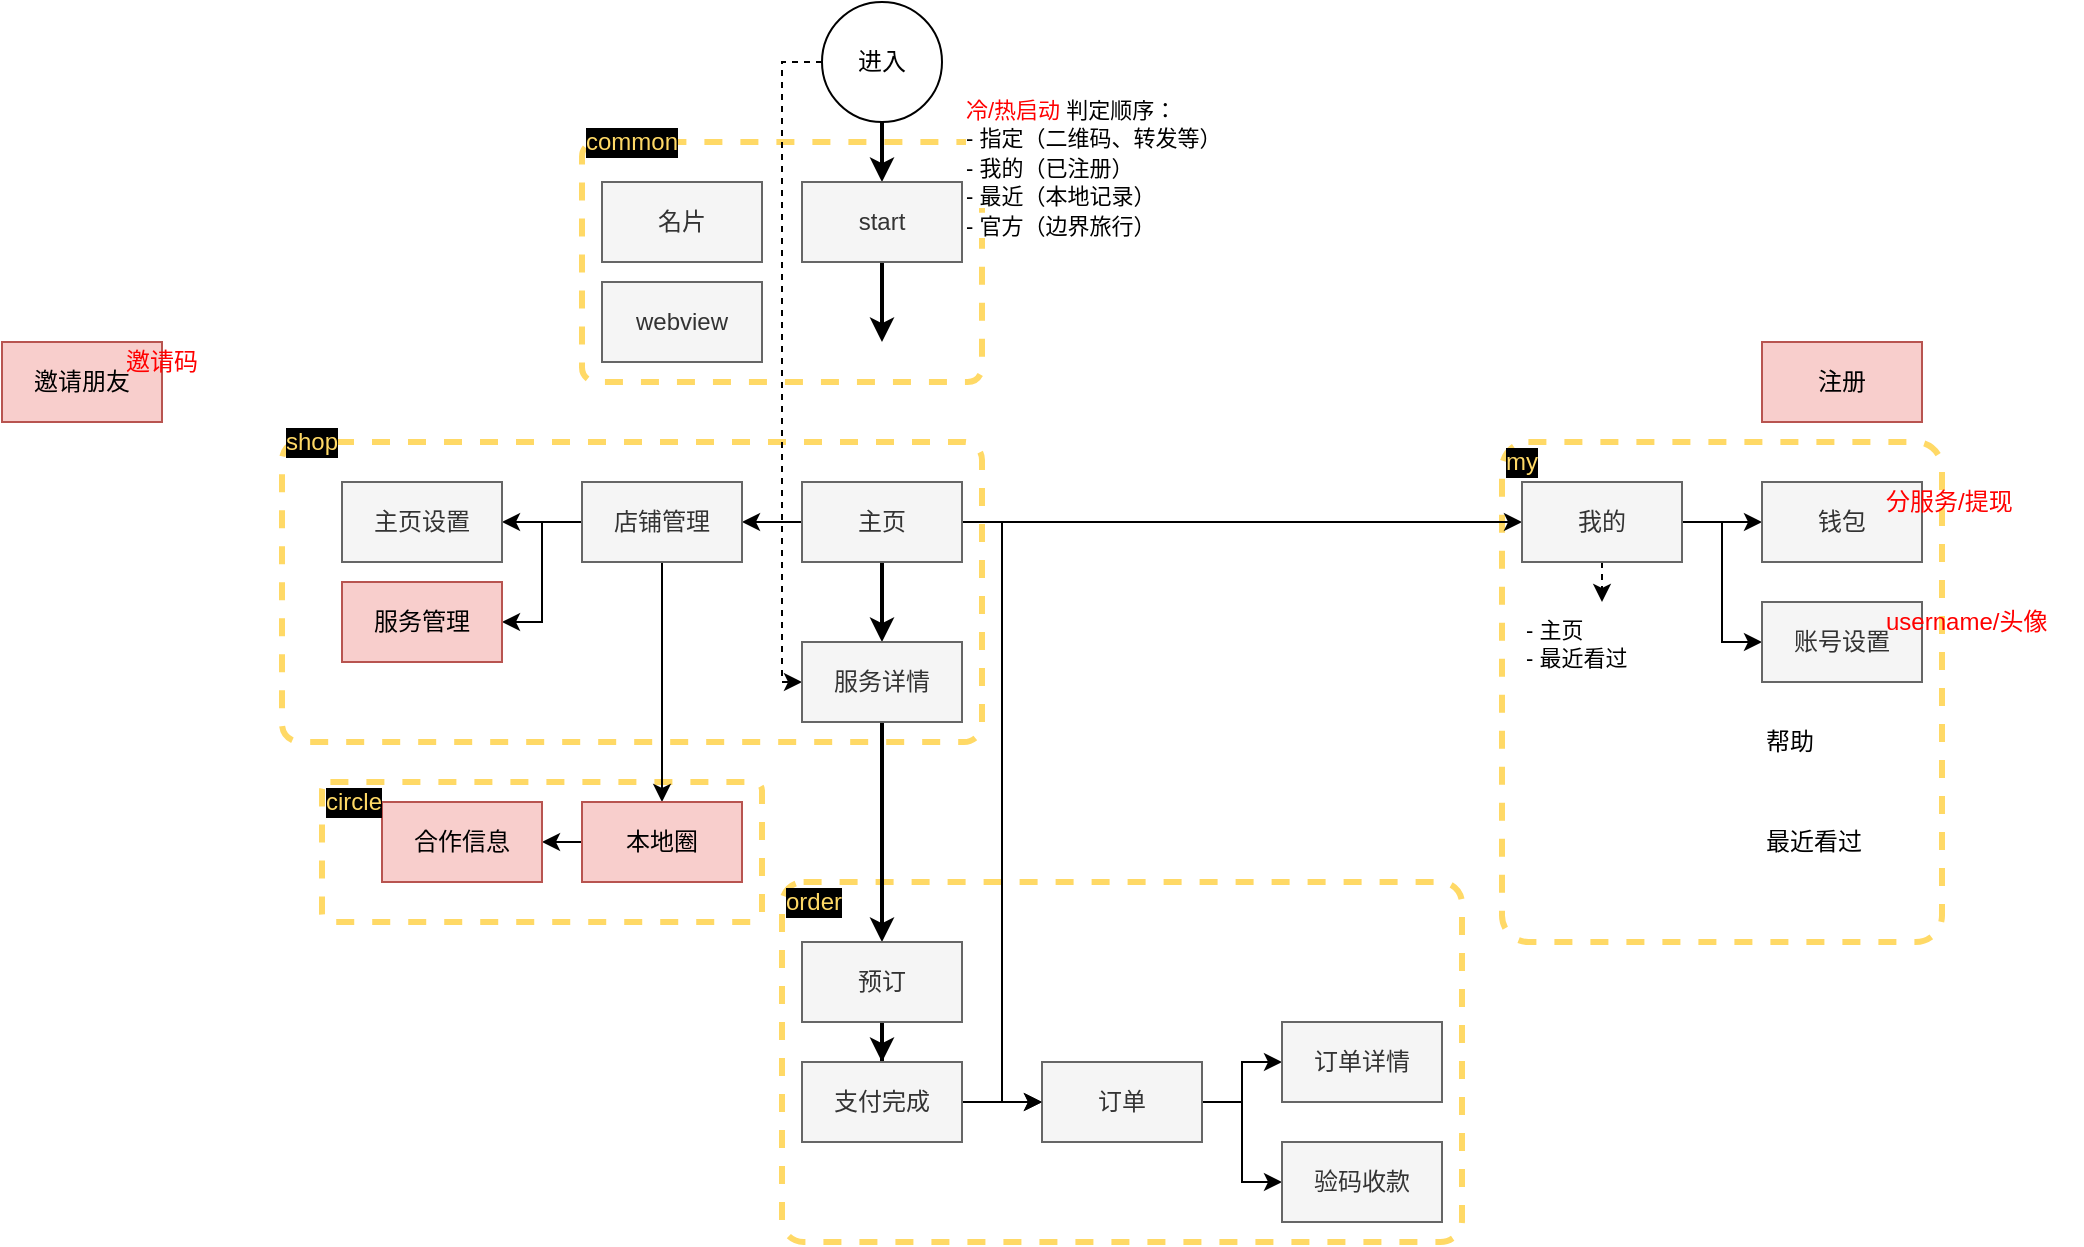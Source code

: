 <mxfile version="14.4.2" type="github">
  <diagram id="uaJOWpeh-Cgn03qF8BdY" name="Page-1">
    <mxGraphModel dx="946" dy="991" grid="1" gridSize="10" guides="1" tooltips="1" connect="1" arrows="1" fold="1" page="0" pageScale="1" pageWidth="827" pageHeight="1169" background="none" math="0" shadow="0">
      <root>
        <mxCell id="0" />
        <mxCell id="1" parent="0" />
        <mxCell id="wzKUWsmBttnWFlD8ngQO-3" value="" style="rounded=1;whiteSpace=wrap;html=1;fillColor=none;dashed=1;sketch=0;arcSize=6;strokeColor=#FFD966;strokeWidth=3;" vertex="1" parent="1">
          <mxGeometry x="140" y="180" width="350" height="150" as="geometry" />
        </mxCell>
        <mxCell id="ifAqm_TVmSoJR8_c_eYD-7" value="" style="rounded=1;whiteSpace=wrap;html=1;fillColor=none;dashed=1;sketch=0;arcSize=6;strokeColor=#FFD966;strokeWidth=3;" parent="1" vertex="1">
          <mxGeometry x="160" y="350" width="220" height="70" as="geometry" />
        </mxCell>
        <mxCell id="6PhgYJ-1GN8SUMeGV9yt-6" value="" style="rounded=1;whiteSpace=wrap;html=1;fillColor=none;dashed=1;sketch=0;arcSize=6;strokeColor=#FFD966;strokeWidth=3;" parent="1" vertex="1">
          <mxGeometry x="750" y="180" width="220" height="250" as="geometry" />
        </mxCell>
        <mxCell id="6PhgYJ-1GN8SUMeGV9yt-3" value="" style="rounded=1;whiteSpace=wrap;html=1;fillColor=none;dashed=1;sketch=0;arcSize=6;strokeColor=#FFD966;strokeWidth=3;" parent="1" vertex="1">
          <mxGeometry x="290" y="30" width="200" height="120" as="geometry" />
        </mxCell>
        <mxCell id="6PhgYJ-1GN8SUMeGV9yt-5" value="" style="rounded=1;whiteSpace=wrap;html=1;fillColor=none;dashed=1;sketch=0;arcSize=6;strokeColor=#FFD966;strokeWidth=3;" parent="1" vertex="1">
          <mxGeometry x="390" y="400" width="340" height="180" as="geometry" />
        </mxCell>
        <mxCell id="1kkJQfJtM5-QZLH32b5V-26" style="edgeStyle=orthogonalEdgeStyle;rounded=0;orthogonalLoop=1;jettySize=auto;html=1;exitX=0;exitY=0.5;exitDx=0;exitDy=0;entryX=0;entryY=0.5;entryDx=0;entryDy=0;dashed=1;" parent="1" source="1kkJQfJtM5-QZLH32b5V-1" target="1kkJQfJtM5-QZLH32b5V-19" edge="1">
          <mxGeometry relative="1" as="geometry" />
        </mxCell>
        <mxCell id="6PhgYJ-1GN8SUMeGV9yt-14" value="" style="edgeStyle=orthogonalEdgeStyle;rounded=0;orthogonalLoop=1;jettySize=auto;html=1;strokeColor=#000000;strokeWidth=2;fontColor=#FF0000;" parent="1" source="1kkJQfJtM5-QZLH32b5V-1" target="6PhgYJ-1GN8SUMeGV9yt-13" edge="1">
          <mxGeometry relative="1" as="geometry" />
        </mxCell>
        <mxCell id="1kkJQfJtM5-QZLH32b5V-1" value="进入" style="ellipse;whiteSpace=wrap;html=1;aspect=fixed;" parent="1" vertex="1">
          <mxGeometry x="410" y="-40" width="60" height="60" as="geometry" />
        </mxCell>
        <mxCell id="1kkJQfJtM5-QZLH32b5V-21" value="" style="edgeStyle=orthogonalEdgeStyle;rounded=0;orthogonalLoop=1;jettySize=auto;html=1;strokeWidth=2;" parent="1" source="1kkJQfJtM5-QZLH32b5V-5" target="1kkJQfJtM5-QZLH32b5V-19" edge="1">
          <mxGeometry relative="1" as="geometry" />
        </mxCell>
        <mxCell id="1kkJQfJtM5-QZLH32b5V-45" style="edgeStyle=orthogonalEdgeStyle;rounded=0;orthogonalLoop=1;jettySize=auto;html=1;exitX=1;exitY=0.5;exitDx=0;exitDy=0;entryX=0;entryY=0.5;entryDx=0;entryDy=0;startArrow=none;startFill=0;" parent="1" source="1kkJQfJtM5-QZLH32b5V-5" target="1kkJQfJtM5-QZLH32b5V-22" edge="1">
          <mxGeometry relative="1" as="geometry" />
        </mxCell>
        <mxCell id="tsJAiBTJl78jRLFI6lzW-2" style="edgeStyle=orthogonalEdgeStyle;rounded=0;orthogonalLoop=1;jettySize=auto;html=1;exitX=1;exitY=0.5;exitDx=0;exitDy=0;entryX=0;entryY=0.5;entryDx=0;entryDy=0;" parent="1" source="1kkJQfJtM5-QZLH32b5V-5" target="1kkJQfJtM5-QZLH32b5V-23" edge="1">
          <mxGeometry relative="1" as="geometry" />
        </mxCell>
        <mxCell id="ufz8kV2_bPWFAASkAtV6-10" style="edgeStyle=orthogonalEdgeStyle;rounded=0;orthogonalLoop=1;jettySize=auto;html=1;exitX=0;exitY=0.5;exitDx=0;exitDy=0;entryX=1;entryY=0.5;entryDx=0;entryDy=0;fontColor=#000000;" parent="1" source="1kkJQfJtM5-QZLH32b5V-5" target="1kkJQfJtM5-QZLH32b5V-36" edge="1">
          <mxGeometry relative="1" as="geometry" />
        </mxCell>
        <mxCell id="1kkJQfJtM5-QZLH32b5V-5" value="主页" style="rounded=0;whiteSpace=wrap;html=1;fillColor=#f5f5f5;strokeColor=#666666;fontColor=#333333;" parent="1" vertex="1">
          <mxGeometry x="400" y="200" width="80" height="40" as="geometry" />
        </mxCell>
        <mxCell id="1kkJQfJtM5-QZLH32b5V-14" value="&lt;span style=&quot;font-family: &amp;#34;helvetica&amp;#34; ; font-size: 11px ; font-style: normal ; font-weight: normal ; letter-spacing: normal ; text-align: center ; text-indent: 0px ; text-transform: none ; word-spacing: 0px ; background-color: rgb(255 , 255 , 255) ; text-decoration: none ; display: inline ; float: none&quot;&gt;&lt;font color=&quot;#ff0000&quot;&gt;冷/热启动&lt;/font&gt;&lt;/span&gt;&lt;span style=&quot;color: rgb(0 , 0 , 0) ; font-family: &amp;#34;helvetica&amp;#34; ; font-size: 11px ; font-style: normal ; font-weight: normal ; letter-spacing: normal ; text-align: center ; text-indent: 0px ; text-transform: none ; word-spacing: 0px ; background-color: rgb(255 , 255 , 255) ; text-decoration: none ; display: inline ; float: none&quot;&gt;&amp;nbsp;判定顺序：&lt;br&gt;- 指定（二维码、转发等）&lt;/span&gt;&lt;br style=&quot;color: rgb(0 , 0 , 0) ; font-family: &amp;#34;helvetica&amp;#34; ; font-size: 11px ; font-style: normal ; font-weight: normal ; letter-spacing: normal ; text-align: center ; text-indent: 0px ; text-transform: none ; word-spacing: 0px ; background-color: rgb(255 , 255 , 255) ; text-decoration: none&quot;&gt;&lt;span style=&quot;color: rgb(0 , 0 , 0) ; font-family: &amp;#34;helvetica&amp;#34; ; font-size: 11px ; font-style: normal ; font-weight: normal ; letter-spacing: normal ; text-align: center ; text-indent: 0px ; text-transform: none ; word-spacing: 0px ; background-color: rgb(255 , 255 , 255) ; text-decoration: none ; display: inline ; float: none&quot;&gt;- 我的（已注册）&lt;/span&gt;&lt;br style=&quot;color: rgb(0 , 0 , 0) ; font-family: &amp;#34;helvetica&amp;#34; ; font-size: 11px ; font-style: normal ; font-weight: normal ; letter-spacing: normal ; text-align: center ; text-indent: 0px ; text-transform: none ; word-spacing: 0px ; background-color: rgb(255 , 255 , 255) ; text-decoration: none&quot;&gt;&lt;span style=&quot;color: rgb(0 , 0 , 0) ; font-family: &amp;#34;helvetica&amp;#34; ; font-size: 11px ; font-style: normal ; font-weight: normal ; letter-spacing: normal ; text-align: center ; text-indent: 0px ; text-transform: none ; word-spacing: 0px ; background-color: rgb(255 , 255 , 255) ; text-decoration: none ; display: inline ; float: none&quot;&gt;- 最近（本地记录）&lt;/span&gt;&lt;br style=&quot;color: rgb(0 , 0 , 0) ; font-family: &amp;#34;helvetica&amp;#34; ; font-size: 11px ; font-style: normal ; font-weight: normal ; letter-spacing: normal ; text-align: center ; text-indent: 0px ; text-transform: none ; word-spacing: 0px ; background-color: rgb(255 , 255 , 255) ; text-decoration: none&quot;&gt;&lt;span style=&quot;color: rgb(0 , 0 , 0) ; font-family: &amp;#34;helvetica&amp;#34; ; font-size: 11px ; font-style: normal ; font-weight: normal ; letter-spacing: normal ; text-align: center ; text-indent: 0px ; text-transform: none ; word-spacing: 0px ; background-color: rgb(255 , 255 , 255) ; text-decoration: none ; display: inline ; float: none&quot;&gt;- 官方（边界旅行）&lt;/span&gt;" style="text;whiteSpace=wrap;html=1;" parent="1" vertex="1">
          <mxGeometry x="480" width="150" height="70" as="geometry" />
        </mxCell>
        <mxCell id="1kkJQfJtM5-QZLH32b5V-30" value="" style="edgeStyle=orthogonalEdgeStyle;rounded=0;orthogonalLoop=1;jettySize=auto;html=1;startArrow=none;startFill=0;strokeWidth=2;" parent="1" source="1kkJQfJtM5-QZLH32b5V-19" target="1kkJQfJtM5-QZLH32b5V-29" edge="1">
          <mxGeometry relative="1" as="geometry" />
        </mxCell>
        <mxCell id="1kkJQfJtM5-QZLH32b5V-19" value="服务详情" style="rounded=0;whiteSpace=wrap;html=1;fillColor=#f5f5f5;strokeColor=#666666;fontColor=#333333;" parent="1" vertex="1">
          <mxGeometry x="400" y="280" width="80" height="40" as="geometry" />
        </mxCell>
        <mxCell id="1kkJQfJtM5-QZLH32b5V-48" value="" style="edgeStyle=orthogonalEdgeStyle;rounded=0;orthogonalLoop=1;jettySize=auto;html=1;startArrow=none;startFill=0;entryX=0;entryY=0.5;entryDx=0;entryDy=0;" parent="1" source="1kkJQfJtM5-QZLH32b5V-22" target="1kkJQfJtM5-QZLH32b5V-47" edge="1">
          <mxGeometry relative="1" as="geometry" />
        </mxCell>
        <mxCell id="1kkJQfJtM5-QZLH32b5V-51" style="edgeStyle=orthogonalEdgeStyle;rounded=0;orthogonalLoop=1;jettySize=auto;html=1;exitX=0.5;exitY=1;exitDx=0;exitDy=0;entryX=0.5;entryY=0;entryDx=0;entryDy=0;dashed=1;startArrow=none;startFill=0;" parent="1" source="1kkJQfJtM5-QZLH32b5V-22" target="1kkJQfJtM5-QZLH32b5V-43" edge="1">
          <mxGeometry relative="1" as="geometry" />
        </mxCell>
        <mxCell id="1kkJQfJtM5-QZLH32b5V-55" style="edgeStyle=orthogonalEdgeStyle;rounded=0;orthogonalLoop=1;jettySize=auto;html=1;exitX=1;exitY=0.5;exitDx=0;exitDy=0;entryX=0;entryY=0.5;entryDx=0;entryDy=0;startArrow=none;startFill=0;" parent="1" source="1kkJQfJtM5-QZLH32b5V-22" target="1kkJQfJtM5-QZLH32b5V-40" edge="1">
          <mxGeometry relative="1" as="geometry" />
        </mxCell>
        <mxCell id="1kkJQfJtM5-QZLH32b5V-22" value="我的" style="rounded=0;whiteSpace=wrap;html=1;fillColor=#f5f5f5;strokeColor=#666666;fontColor=#333333;" parent="1" vertex="1">
          <mxGeometry x="760" y="200" width="80" height="40" as="geometry" />
        </mxCell>
        <mxCell id="1kkJQfJtM5-QZLH32b5V-35" value="" style="edgeStyle=orthogonalEdgeStyle;rounded=0;orthogonalLoop=1;jettySize=auto;html=1;startArrow=none;startFill=0;" parent="1" source="1kkJQfJtM5-QZLH32b5V-23" target="1kkJQfJtM5-QZLH32b5V-34" edge="1">
          <mxGeometry relative="1" as="geometry" />
        </mxCell>
        <mxCell id="1kkJQfJtM5-QZLH32b5V-67" style="edgeStyle=orthogonalEdgeStyle;rounded=0;orthogonalLoop=1;jettySize=auto;html=1;exitX=1;exitY=0.5;exitDx=0;exitDy=0;entryX=0;entryY=0.5;entryDx=0;entryDy=0;startArrow=none;startFill=0;" parent="1" source="1kkJQfJtM5-QZLH32b5V-23" target="1kkJQfJtM5-QZLH32b5V-66" edge="1">
          <mxGeometry relative="1" as="geometry" />
        </mxCell>
        <mxCell id="1kkJQfJtM5-QZLH32b5V-23" value="订单" style="rounded=0;whiteSpace=wrap;html=1;fillColor=#f5f5f5;strokeColor=#666666;fontColor=#333333;" parent="1" vertex="1">
          <mxGeometry x="520" y="490" width="80" height="40" as="geometry" />
        </mxCell>
        <mxCell id="1kkJQfJtM5-QZLH32b5V-32" value="" style="edgeStyle=orthogonalEdgeStyle;rounded=0;orthogonalLoop=1;jettySize=auto;html=1;startArrow=none;startFill=0;strokeWidth=2;" parent="1" source="1kkJQfJtM5-QZLH32b5V-29" target="1kkJQfJtM5-QZLH32b5V-31" edge="1">
          <mxGeometry relative="1" as="geometry" />
        </mxCell>
        <mxCell id="1kkJQfJtM5-QZLH32b5V-29" value="预订" style="rounded=0;whiteSpace=wrap;html=1;fillColor=#f5f5f5;strokeColor=#666666;fontColor=#333333;" parent="1" vertex="1">
          <mxGeometry x="400" y="430" width="80" height="40" as="geometry" />
        </mxCell>
        <mxCell id="tsJAiBTJl78jRLFI6lzW-1" value="" style="edgeStyle=orthogonalEdgeStyle;rounded=0;orthogonalLoop=1;jettySize=auto;html=1;" parent="1" source="1kkJQfJtM5-QZLH32b5V-31" target="1kkJQfJtM5-QZLH32b5V-23" edge="1">
          <mxGeometry relative="1" as="geometry" />
        </mxCell>
        <mxCell id="1kkJQfJtM5-QZLH32b5V-31" value="支付完成" style="rounded=0;whiteSpace=wrap;html=1;fillColor=#f5f5f5;strokeColor=#666666;fontColor=#333333;" parent="1" vertex="1">
          <mxGeometry x="400" y="490" width="80" height="40" as="geometry" />
        </mxCell>
        <mxCell id="1kkJQfJtM5-QZLH32b5V-34" value="订单详情" style="rounded=0;whiteSpace=wrap;html=1;fillColor=#f5f5f5;strokeColor=#666666;fontColor=#333333;" parent="1" vertex="1">
          <mxGeometry x="640" y="470" width="80" height="40" as="geometry" />
        </mxCell>
        <mxCell id="ufz8kV2_bPWFAASkAtV6-6" style="edgeStyle=orthogonalEdgeStyle;rounded=0;orthogonalLoop=1;jettySize=auto;html=1;exitX=0;exitY=0.5;exitDx=0;exitDy=0;entryX=1;entryY=0.5;entryDx=0;entryDy=0;fontColor=#000000;" parent="1" source="1kkJQfJtM5-QZLH32b5V-36" target="1kkJQfJtM5-QZLH32b5V-56" edge="1">
          <mxGeometry relative="1" as="geometry" />
        </mxCell>
        <mxCell id="ufz8kV2_bPWFAASkAtV6-7" style="edgeStyle=orthogonalEdgeStyle;rounded=0;orthogonalLoop=1;jettySize=auto;html=1;exitX=0;exitY=0.5;exitDx=0;exitDy=0;entryX=1;entryY=0.5;entryDx=0;entryDy=0;fontColor=#000000;" parent="1" source="1kkJQfJtM5-QZLH32b5V-36" target="1kkJQfJtM5-QZLH32b5V-39" edge="1">
          <mxGeometry relative="1" as="geometry" />
        </mxCell>
        <mxCell id="wzKUWsmBttnWFlD8ngQO-1" style="edgeStyle=orthogonalEdgeStyle;rounded=0;orthogonalLoop=1;jettySize=auto;html=1;exitX=0.5;exitY=1;exitDx=0;exitDy=0;entryX=0.5;entryY=0;entryDx=0;entryDy=0;" edge="1" parent="1" source="1kkJQfJtM5-QZLH32b5V-36" target="1kkJQfJtM5-QZLH32b5V-60">
          <mxGeometry relative="1" as="geometry" />
        </mxCell>
        <mxCell id="1kkJQfJtM5-QZLH32b5V-36" value="店铺管理" style="rounded=0;whiteSpace=wrap;html=1;fillColor=#f5f5f5;strokeColor=#666666;fontColor=#333333;" parent="1" vertex="1">
          <mxGeometry x="290" y="200" width="80" height="40" as="geometry" />
        </mxCell>
        <mxCell id="1kkJQfJtM5-QZLH32b5V-39" value="服务管理" style="rounded=0;whiteSpace=wrap;html=1;fillColor=#f8cecc;strokeColor=#b85450;" parent="1" vertex="1">
          <mxGeometry x="170" y="250" width="80" height="40" as="geometry" />
        </mxCell>
        <mxCell id="1kkJQfJtM5-QZLH32b5V-40" value="账号设置" style="rounded=0;whiteSpace=wrap;html=1;fillColor=#f5f5f5;strokeColor=#666666;fontColor=#333333;" parent="1" vertex="1">
          <mxGeometry x="880" y="260" width="80" height="40" as="geometry" />
        </mxCell>
        <mxCell id="1kkJQfJtM5-QZLH32b5V-43" value="&lt;font face=&quot;helvetica&quot;&gt;&lt;span style=&quot;font-size: 11px ; background-color: rgb(255 , 255 , 255)&quot;&gt;- 主页&lt;br&gt;- 最近看过&lt;/span&gt;&lt;/font&gt;" style="text;whiteSpace=wrap;html=1;align=left;" parent="1" vertex="1">
          <mxGeometry x="760" y="260" width="80" height="45" as="geometry" />
        </mxCell>
        <mxCell id="1kkJQfJtM5-QZLH32b5V-47" value="钱包" style="rounded=0;whiteSpace=wrap;html=1;fillColor=#f5f5f5;strokeColor=#666666;fontColor=#333333;" parent="1" vertex="1">
          <mxGeometry x="880" y="200" width="80" height="40" as="geometry" />
        </mxCell>
        <mxCell id="1kkJQfJtM5-QZLH32b5V-56" value="主页设置" style="rounded=0;whiteSpace=wrap;html=1;fillColor=#f5f5f5;strokeColor=#666666;fontColor=#333333;" parent="1" vertex="1">
          <mxGeometry x="170" y="200" width="80" height="40" as="geometry" />
        </mxCell>
        <mxCell id="wzKUWsmBttnWFlD8ngQO-2" style="edgeStyle=orthogonalEdgeStyle;rounded=0;orthogonalLoop=1;jettySize=auto;html=1;exitX=0;exitY=0.5;exitDx=0;exitDy=0;entryX=1;entryY=0.5;entryDx=0;entryDy=0;" edge="1" parent="1" source="1kkJQfJtM5-QZLH32b5V-60" target="6PhgYJ-1GN8SUMeGV9yt-2">
          <mxGeometry relative="1" as="geometry" />
        </mxCell>
        <mxCell id="1kkJQfJtM5-QZLH32b5V-60" value="本地圈" style="rounded=0;whiteSpace=wrap;html=1;fillColor=#f8cecc;strokeColor=#b85450;" parent="1" vertex="1">
          <mxGeometry x="290" y="360" width="80" height="40" as="geometry" />
        </mxCell>
        <mxCell id="1kkJQfJtM5-QZLH32b5V-63" value="邀请朋友" style="rounded=0;whiteSpace=wrap;html=1;glass=0;shadow=0;fillColor=#f8cecc;strokeColor=#b85450;" parent="1" vertex="1">
          <mxGeometry y="130" width="80" height="40" as="geometry" />
        </mxCell>
        <mxCell id="1kkJQfJtM5-QZLH32b5V-66" value="验码收款" style="rounded=0;whiteSpace=wrap;html=1;fillColor=#f5f5f5;strokeColor=#666666;fontColor=#333333;" parent="1" vertex="1">
          <mxGeometry x="640" y="530" width="80" height="40" as="geometry" />
        </mxCell>
        <mxCell id="6PhgYJ-1GN8SUMeGV9yt-1" value="名片" style="rounded=0;whiteSpace=wrap;html=1;fillColor=#f5f5f5;strokeColor=#666666;fontColor=#333333;" parent="1" vertex="1">
          <mxGeometry x="300" y="50" width="80" height="40" as="geometry" />
        </mxCell>
        <mxCell id="6PhgYJ-1GN8SUMeGV9yt-2" value="合作信息" style="rounded=0;whiteSpace=wrap;html=1;fillColor=#f8cecc;strokeColor=#b85450;" parent="1" vertex="1">
          <mxGeometry x="190" y="360" width="80" height="40" as="geometry" />
        </mxCell>
        <mxCell id="6PhgYJ-1GN8SUMeGV9yt-8" value="username/头像" style="text;html=1;strokeColor=none;fillColor=none;align=left;verticalAlign=middle;whiteSpace=wrap;rounded=0;dashed=1;sketch=0;fontColor=#FF0000;" parent="1" vertex="1">
          <mxGeometry x="940" y="260" width="100" height="20" as="geometry" />
        </mxCell>
        <mxCell id="6PhgYJ-1GN8SUMeGV9yt-9" value="分服务/提现" style="text;html=1;strokeColor=none;fillColor=none;align=left;verticalAlign=middle;whiteSpace=wrap;rounded=0;dashed=1;sketch=0;fontColor=#FF0000;" parent="1" vertex="1">
          <mxGeometry x="940" y="200" width="100" height="20" as="geometry" />
        </mxCell>
        <mxCell id="6PhgYJ-1GN8SUMeGV9yt-10" value="邀请码" style="text;html=1;strokeColor=none;fillColor=none;align=left;verticalAlign=middle;whiteSpace=wrap;rounded=0;dashed=1;sketch=0;fontColor=#FF0000;" parent="1" vertex="1">
          <mxGeometry x="60" y="130" width="100" height="20" as="geometry" />
        </mxCell>
        <mxCell id="6PhgYJ-1GN8SUMeGV9yt-11" value="注册" style="rounded=0;whiteSpace=wrap;html=1;fillColor=#f8cecc;strokeColor=#b85450;" parent="1" vertex="1">
          <mxGeometry x="880" y="130" width="80" height="40" as="geometry" />
        </mxCell>
        <mxCell id="6PhgYJ-1GN8SUMeGV9yt-12" value="webview" style="rounded=0;whiteSpace=wrap;html=1;fillColor=#f5f5f5;strokeColor=#666666;fontColor=#333333;" parent="1" vertex="1">
          <mxGeometry x="300" y="100" width="80" height="40" as="geometry" />
        </mxCell>
        <mxCell id="6PhgYJ-1GN8SUMeGV9yt-15" value="" style="edgeStyle=orthogonalEdgeStyle;rounded=0;orthogonalLoop=1;jettySize=auto;html=1;strokeColor=#000000;strokeWidth=2;fontColor=#FF0000;" parent="1" source="6PhgYJ-1GN8SUMeGV9yt-13" edge="1">
          <mxGeometry relative="1" as="geometry">
            <mxPoint x="440" y="130" as="targetPoint" />
          </mxGeometry>
        </mxCell>
        <mxCell id="6PhgYJ-1GN8SUMeGV9yt-13" value="start" style="rounded=0;whiteSpace=wrap;html=1;fillColor=#f5f5f5;strokeColor=#666666;fontColor=#333333;" parent="1" vertex="1">
          <mxGeometry x="400" y="50" width="80" height="40" as="geometry" />
        </mxCell>
        <mxCell id="ifAqm_TVmSoJR8_c_eYD-1" value="common" style="text;html=1;strokeColor=none;fillColor=none;align=left;verticalAlign=middle;whiteSpace=wrap;rounded=0;dashed=1;sketch=0;fontColor=#FFD966;labelBackgroundColor=#000000;" parent="1" vertex="1">
          <mxGeometry x="290" y="20" width="100" height="20" as="geometry" />
        </mxCell>
        <mxCell id="ifAqm_TVmSoJR8_c_eYD-2" value="my" style="text;html=1;strokeColor=none;fillColor=none;align=left;verticalAlign=middle;whiteSpace=wrap;rounded=0;dashed=1;sketch=0;fontColor=#FFD966;labelBackgroundColor=#000000;" parent="1" vertex="1">
          <mxGeometry x="750" y="180" width="100" height="20" as="geometry" />
        </mxCell>
        <mxCell id="ifAqm_TVmSoJR8_c_eYD-4" value="order" style="text;html=1;strokeColor=none;fillColor=none;align=left;verticalAlign=middle;whiteSpace=wrap;rounded=0;dashed=1;sketch=0;fontColor=#FFD966;labelBackgroundColor=#000000;" parent="1" vertex="1">
          <mxGeometry x="390" y="400" width="100" height="20" as="geometry" />
        </mxCell>
        <mxCell id="ifAqm_TVmSoJR8_c_eYD-8" value="circle" style="text;html=1;strokeColor=none;fillColor=none;align=left;verticalAlign=middle;whiteSpace=wrap;rounded=0;dashed=1;sketch=0;fontColor=#FFD966;labelBackgroundColor=#000000;" parent="1" vertex="1">
          <mxGeometry x="160" y="350" width="100" height="20" as="geometry" />
        </mxCell>
        <mxCell id="ufz8kV2_bPWFAASkAtV6-1" value="最近看过" style="text;html=1;strokeColor=none;fillColor=none;align=left;verticalAlign=middle;whiteSpace=wrap;rounded=0;dashed=1;sketch=0;" parent="1" vertex="1">
          <mxGeometry x="880" y="370" width="60" height="20" as="geometry" />
        </mxCell>
        <mxCell id="ufz8kV2_bPWFAASkAtV6-2" value="帮助" style="text;html=1;strokeColor=none;fillColor=none;align=left;verticalAlign=middle;whiteSpace=wrap;rounded=0;dashed=1;sketch=0;" parent="1" vertex="1">
          <mxGeometry x="880" y="320" width="60" height="20" as="geometry" />
        </mxCell>
        <mxCell id="wzKUWsmBttnWFlD8ngQO-4" value="shop" style="text;html=1;strokeColor=none;fillColor=none;align=left;verticalAlign=middle;whiteSpace=wrap;rounded=0;dashed=1;sketch=0;fontColor=#FFD966;labelBackgroundColor=#000000;" vertex="1" parent="1">
          <mxGeometry x="140" y="170" width="100" height="20" as="geometry" />
        </mxCell>
      </root>
    </mxGraphModel>
  </diagram>
</mxfile>
